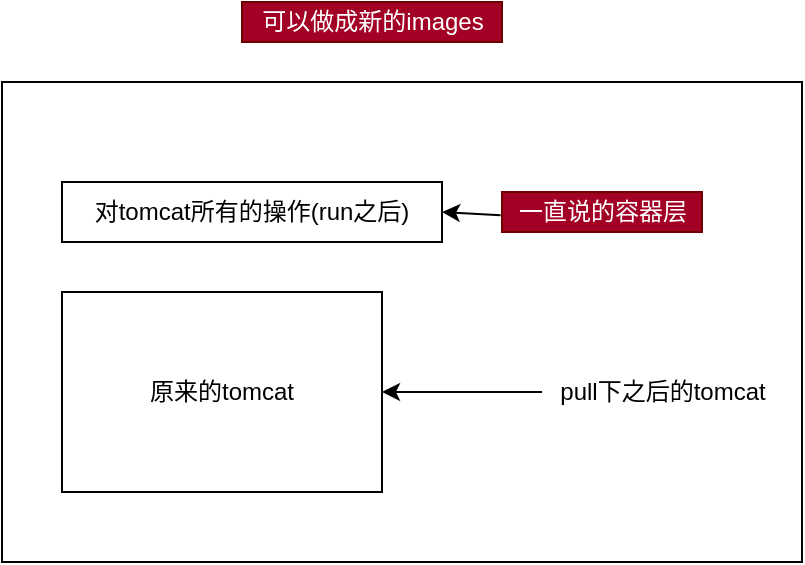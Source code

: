 <mxfile>
    <diagram id="bwOesTlP2x0qM-aZ93Fk" name="第 1 页">
        <mxGraphModel dx="726" dy="614" grid="1" gridSize="10" guides="1" tooltips="1" connect="1" arrows="1" fold="1" page="1" pageScale="1" pageWidth="827" pageHeight="1169" math="0" shadow="0">
            <root>
                <mxCell id="0"/>
                <mxCell id="1" parent="0"/>
                <mxCell id="16" value="" style="rounded=0;whiteSpace=wrap;html=1;" vertex="1" parent="1">
                    <mxGeometry x="120" y="220" width="400" height="240" as="geometry"/>
                </mxCell>
                <mxCell id="17" value="原来的tomcat" style="rounded=0;whiteSpace=wrap;html=1;" vertex="1" parent="1">
                    <mxGeometry x="150" y="325" width="160" height="100" as="geometry"/>
                </mxCell>
                <mxCell id="18" value="pull下之后的tomcat" style="text;html=1;align=center;verticalAlign=middle;resizable=0;points=[];autosize=1;strokeColor=none;fillColor=none;" vertex="1" parent="1">
                    <mxGeometry x="390" y="365" width="120" height="20" as="geometry"/>
                </mxCell>
                <mxCell id="19" value="" style="endArrow=classic;html=1;exitX=0;exitY=0.5;exitDx=0;exitDy=0;exitPerimeter=0;entryX=1;entryY=0.5;entryDx=0;entryDy=0;" edge="1" source="18" target="17" parent="1">
                    <mxGeometry width="50" height="50" relative="1" as="geometry">
                        <mxPoint x="220" y="275" as="sourcePoint"/>
                        <mxPoint x="270" y="225" as="targetPoint"/>
                    </mxGeometry>
                </mxCell>
                <mxCell id="20" value="对tomcat所有的操作(run之后)" style="rounded=0;whiteSpace=wrap;html=1;" vertex="1" parent="1">
                    <mxGeometry x="150" y="270" width="190" height="30" as="geometry"/>
                </mxCell>
                <mxCell id="21" value="一直说的容器层" style="text;html=1;align=center;verticalAlign=middle;resizable=0;points=[];autosize=1;strokeColor=#6F0000;fillColor=#a20025;fontColor=#ffffff;" vertex="1" parent="1">
                    <mxGeometry x="370" y="275" width="100" height="20" as="geometry"/>
                </mxCell>
                <mxCell id="22" value="" style="endArrow=classic;html=1;exitX=-0.007;exitY=0.58;exitDx=0;exitDy=0;exitPerimeter=0;entryX=1;entryY=0.5;entryDx=0;entryDy=0;" edge="1" source="21" target="20" parent="1">
                    <mxGeometry width="50" height="50" relative="1" as="geometry">
                        <mxPoint x="220" y="275" as="sourcePoint"/>
                        <mxPoint x="270" y="225" as="targetPoint"/>
                    </mxGeometry>
                </mxCell>
                <mxCell id="24" value="可以做成新的images" style="text;html=1;align=center;verticalAlign=middle;resizable=0;points=[];autosize=1;strokeColor=#6F0000;fillColor=#a20025;fontColor=#ffffff;" vertex="1" parent="1">
                    <mxGeometry x="240" y="180" width="130" height="20" as="geometry"/>
                </mxCell>
            </root>
        </mxGraphModel>
    </diagram>
</mxfile>